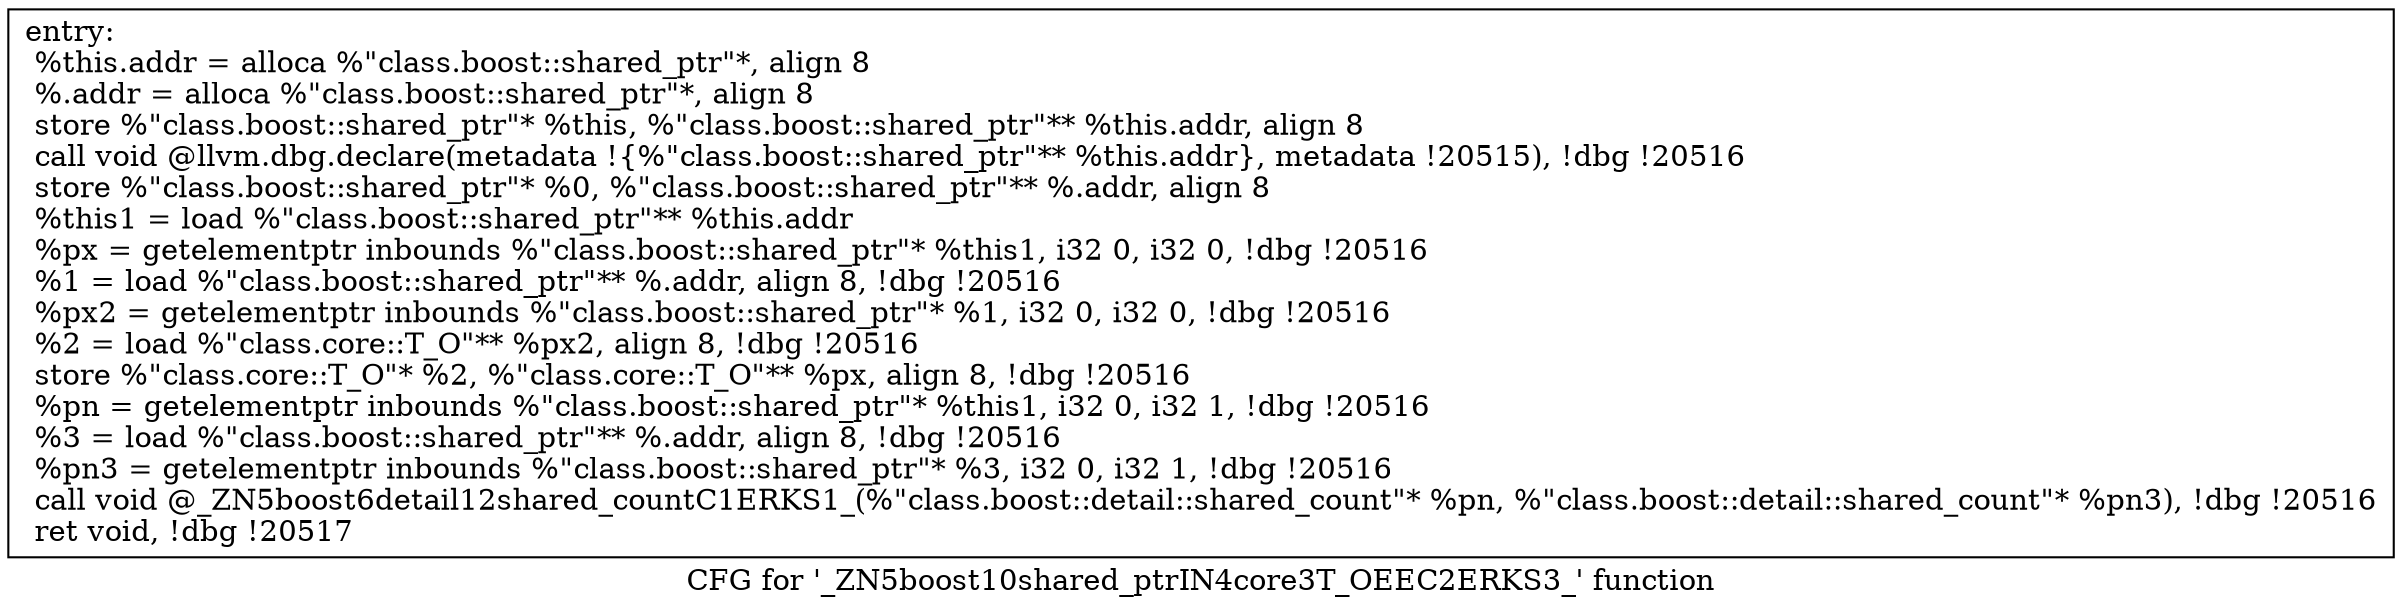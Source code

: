 digraph "CFG for '_ZN5boost10shared_ptrIN4core3T_OEEC2ERKS3_' function" {
	label="CFG for '_ZN5boost10shared_ptrIN4core3T_OEEC2ERKS3_' function";

	Node0x7fd441775100 [shape=record,label="{entry:\l  %this.addr = alloca %\"class.boost::shared_ptr\"*, align 8\l  %.addr = alloca %\"class.boost::shared_ptr\"*, align 8\l  store %\"class.boost::shared_ptr\"* %this, %\"class.boost::shared_ptr\"** %this.addr, align 8\l  call void @llvm.dbg.declare(metadata !\{%\"class.boost::shared_ptr\"** %this.addr\}, metadata !20515), !dbg !20516\l  store %\"class.boost::shared_ptr\"* %0, %\"class.boost::shared_ptr\"** %.addr, align 8\l  %this1 = load %\"class.boost::shared_ptr\"** %this.addr\l  %px = getelementptr inbounds %\"class.boost::shared_ptr\"* %this1, i32 0, i32 0, !dbg !20516\l  %1 = load %\"class.boost::shared_ptr\"** %.addr, align 8, !dbg !20516\l  %px2 = getelementptr inbounds %\"class.boost::shared_ptr\"* %1, i32 0, i32 0, !dbg !20516\l  %2 = load %\"class.core::T_O\"** %px2, align 8, !dbg !20516\l  store %\"class.core::T_O\"* %2, %\"class.core::T_O\"** %px, align 8, !dbg !20516\l  %pn = getelementptr inbounds %\"class.boost::shared_ptr\"* %this1, i32 0, i32 1, !dbg !20516\l  %3 = load %\"class.boost::shared_ptr\"** %.addr, align 8, !dbg !20516\l  %pn3 = getelementptr inbounds %\"class.boost::shared_ptr\"* %3, i32 0, i32 1, !dbg !20516\l  call void @_ZN5boost6detail12shared_countC1ERKS1_(%\"class.boost::detail::shared_count\"* %pn, %\"class.boost::detail::shared_count\"* %pn3), !dbg !20516\l  ret void, !dbg !20517\l}"];
}
